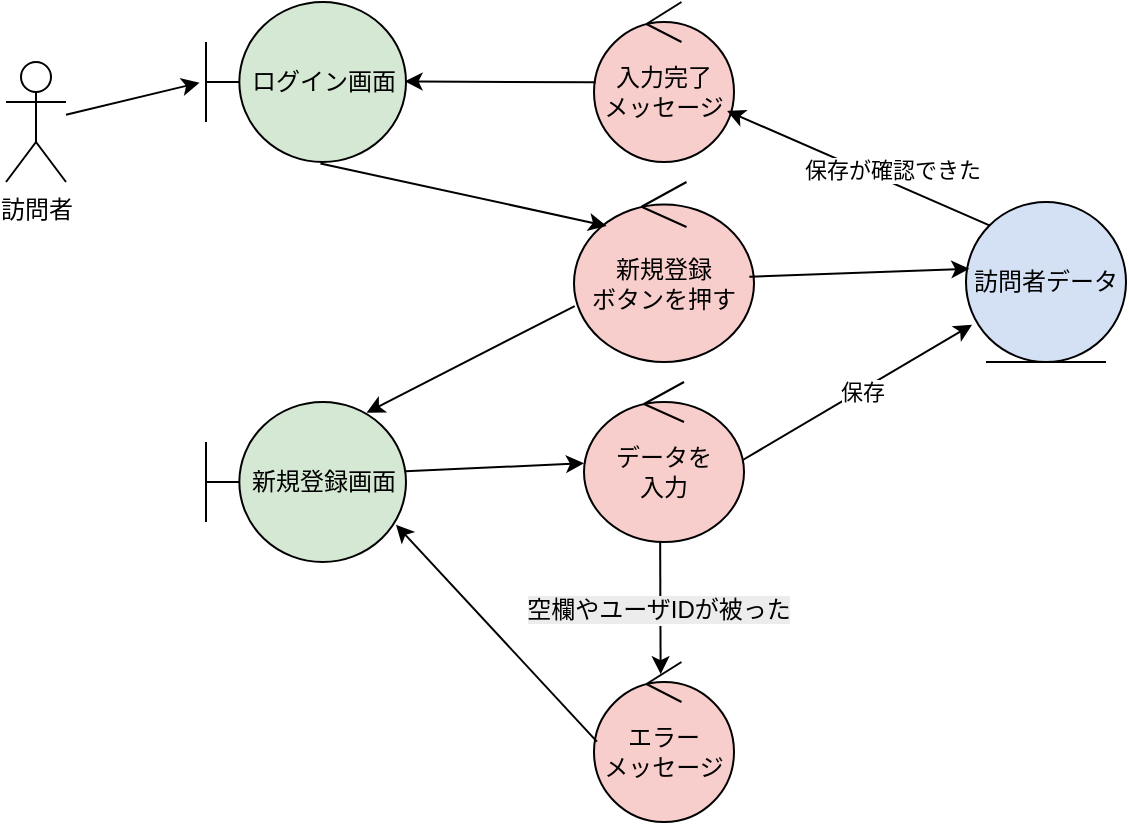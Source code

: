 <mxfile version="28.1.2">
  <diagram id="T4iM5JNEiDZyO0_GgNCu" name="ページ1">
    <mxGraphModel dx="1011" dy="501" grid="1" gridSize="10" guides="1" tooltips="1" connect="1" arrows="1" fold="1" page="1" pageScale="1" pageWidth="827" pageHeight="1169" math="0" shadow="0">
      <root>
        <mxCell id="0" />
        <mxCell id="1" parent="0" />
        <mxCell id="GlTGsxxahrGcEjfsaQrb-3" value="&lt;div&gt;新規登録&lt;/div&gt;&lt;div&gt;ボタンを押す&lt;/div&gt;" style="ellipse;shape=umlControl;whiteSpace=wrap;html=1;fillColor=#F8CECC;" parent="1" vertex="1">
          <mxGeometry x="334" y="160" width="90" height="90" as="geometry" />
        </mxCell>
        <mxCell id="GUVljLoRKj9EQi6932B5-1" value="訪問者データ" style="ellipse;shape=umlEntity;whiteSpace=wrap;html=1;fillColor=#D4E1F5;" parent="1" vertex="1">
          <mxGeometry x="530" y="170" width="80" height="80" as="geometry" />
        </mxCell>
        <mxCell id="GUVljLoRKj9EQi6932B5-3" value="訪問者&lt;div&gt;&lt;br&gt;&lt;/div&gt;" style="shape=umlActor;verticalLabelPosition=bottom;verticalAlign=top;html=1;" parent="1" vertex="1">
          <mxGeometry x="50" y="100" width="30" height="60" as="geometry" />
        </mxCell>
        <mxCell id="GUVljLoRKj9EQi6932B5-4" value="ログイン画面" style="shape=umlBoundary;whiteSpace=wrap;html=1;fillColor=#D5E8D4;" parent="1" vertex="1">
          <mxGeometry x="150" y="70" width="100" height="80" as="geometry" />
        </mxCell>
        <mxCell id="GUVljLoRKj9EQi6932B5-13" value="" style="endArrow=classic;html=1;rounded=0;entryX=-0.032;entryY=0.504;entryDx=0;entryDy=0;entryPerimeter=0;" parent="1" source="GUVljLoRKj9EQi6932B5-3" target="GUVljLoRKj9EQi6932B5-4" edge="1">
          <mxGeometry width="50" height="50" relative="1" as="geometry">
            <mxPoint x="220" y="240" as="sourcePoint" />
            <mxPoint x="270" y="190" as="targetPoint" />
          </mxGeometry>
        </mxCell>
        <mxCell id="GUVljLoRKj9EQi6932B5-14" value="" style="endArrow=classic;html=1;rounded=0;entryX=0.181;entryY=0.244;entryDx=0;entryDy=0;entryPerimeter=0;exitX=0.572;exitY=1.009;exitDx=0;exitDy=0;exitPerimeter=0;" parent="1" source="GUVljLoRKj9EQi6932B5-4" target="GlTGsxxahrGcEjfsaQrb-3" edge="1">
          <mxGeometry width="50" height="50" relative="1" as="geometry">
            <mxPoint x="257" y="118" as="sourcePoint" />
            <mxPoint x="324" y="102" as="targetPoint" />
          </mxGeometry>
        </mxCell>
        <mxCell id="GUVljLoRKj9EQi6932B5-15" value="新規登録画面" style="shape=umlBoundary;whiteSpace=wrap;html=1;fillColor=#D5E8D4;" parent="1" vertex="1">
          <mxGeometry x="150" y="270" width="100" height="80" as="geometry" />
        </mxCell>
        <mxCell id="GUVljLoRKj9EQi6932B5-16" value="" style="endArrow=classic;html=1;rounded=0;entryX=0.803;entryY=0.067;entryDx=0;entryDy=0;entryPerimeter=0;exitX=0.004;exitY=0.689;exitDx=0;exitDy=0;exitPerimeter=0;" parent="1" source="GlTGsxxahrGcEjfsaQrb-3" target="GUVljLoRKj9EQi6932B5-15" edge="1">
          <mxGeometry width="50" height="50" relative="1" as="geometry">
            <mxPoint x="310" y="160" as="sourcePoint" />
            <mxPoint x="384" y="167" as="targetPoint" />
          </mxGeometry>
        </mxCell>
        <mxCell id="GUVljLoRKj9EQi6932B5-17" value="データを&lt;div&gt;入力&lt;/div&gt;" style="ellipse;shape=umlControl;whiteSpace=wrap;html=1;fillColor=#F8CECC;" parent="1" vertex="1">
          <mxGeometry x="339" y="260" width="80" height="80" as="geometry" />
        </mxCell>
        <mxCell id="GUVljLoRKj9EQi6932B5-18" value="" style="endArrow=classic;html=1;rounded=0;entryX=0;entryY=0.508;entryDx=0;entryDy=0;entryPerimeter=0;exitX=0.997;exitY=0.433;exitDx=0;exitDy=0;exitPerimeter=0;" parent="1" source="GUVljLoRKj9EQi6932B5-15" target="GUVljLoRKj9EQi6932B5-17" edge="1">
          <mxGeometry width="50" height="50" relative="1" as="geometry">
            <mxPoint x="300" y="230" as="sourcePoint" />
            <mxPoint x="290" y="205" as="targetPoint" />
          </mxGeometry>
        </mxCell>
        <mxCell id="GUVljLoRKj9EQi6932B5-19" value="エラー&lt;div&gt;メッセージ&lt;/div&gt;" style="ellipse;shape=umlControl;whiteSpace=wrap;html=1;fillColor=#F8CECC;" parent="1" vertex="1">
          <mxGeometry x="344" y="400" width="70" height="80" as="geometry" />
        </mxCell>
        <mxCell id="GUVljLoRKj9EQi6932B5-21" value="" style="endArrow=classic;html=1;rounded=0;entryX=0.038;entryY=0.767;entryDx=0;entryDy=0;exitX=0.995;exitY=0.486;exitDx=0;exitDy=0;exitPerimeter=0;entryPerimeter=0;" parent="1" source="GUVljLoRKj9EQi6932B5-17" target="GUVljLoRKj9EQi6932B5-1" edge="1">
          <mxGeometry width="50" height="50" relative="1" as="geometry">
            <mxPoint x="269" y="330" as="sourcePoint" />
            <mxPoint x="170" y="375" as="targetPoint" />
          </mxGeometry>
        </mxCell>
        <mxCell id="GUVljLoRKj9EQi6932B5-25" value="保存" style="edgeLabel;html=1;align=center;verticalAlign=middle;resizable=0;points=[];" parent="GUVljLoRKj9EQi6932B5-21" vertex="1" connectable="0">
          <mxGeometry x="0.023" y="-1" relative="1" as="geometry">
            <mxPoint as="offset" />
          </mxGeometry>
        </mxCell>
        <mxCell id="GUVljLoRKj9EQi6932B5-22" value="" style="endArrow=classic;html=1;rounded=0;entryX=0.476;entryY=0.076;entryDx=0;entryDy=0;entryPerimeter=0;exitX=0.476;exitY=0.999;exitDx=0;exitDy=0;exitPerimeter=0;" parent="1" source="GUVljLoRKj9EQi6932B5-17" target="GUVljLoRKj9EQi6932B5-19" edge="1">
          <mxGeometry width="50" height="50" relative="1" as="geometry">
            <mxPoint x="379" y="380" as="sourcePoint" />
            <mxPoint x="280" y="425" as="targetPoint" />
          </mxGeometry>
        </mxCell>
        <mxCell id="GUVljLoRKj9EQi6932B5-36" value="&lt;span style=&quot;font-size: 12px; background-color: rgb(236, 236, 236);&quot;&gt;空欄やユーザIDが被った&lt;/span&gt;" style="edgeLabel;html=1;align=center;verticalAlign=middle;resizable=0;points=[];" parent="GUVljLoRKj9EQi6932B5-22" vertex="1" connectable="0">
          <mxGeometry x="0.022" y="-1" relative="1" as="geometry">
            <mxPoint as="offset" />
          </mxGeometry>
        </mxCell>
        <mxCell id="GUVljLoRKj9EQi6932B5-24" value="" style="endArrow=classic;html=1;rounded=0;entryX=0.95;entryY=0.767;entryDx=0;entryDy=0;entryPerimeter=0;exitX=0.021;exitY=0.498;exitDx=0;exitDy=0;exitPerimeter=0;" parent="1" source="GUVljLoRKj9EQi6932B5-19" target="GUVljLoRKj9EQi6932B5-15" edge="1">
          <mxGeometry width="50" height="50" relative="1" as="geometry">
            <mxPoint x="509" y="140" as="sourcePoint" />
            <mxPoint x="410" y="185" as="targetPoint" />
          </mxGeometry>
        </mxCell>
        <mxCell id="GUVljLoRKj9EQi6932B5-26" value="入力完了&lt;div&gt;メッセージ&lt;/div&gt;" style="ellipse;shape=umlControl;whiteSpace=wrap;html=1;fillColor=#F8CECC;" parent="1" vertex="1">
          <mxGeometry x="344" y="70" width="70" height="80" as="geometry" />
        </mxCell>
        <mxCell id="GUVljLoRKj9EQi6932B5-32" value="" style="endArrow=classic;html=1;rounded=0;entryX=0.993;entryY=0.496;entryDx=0;entryDy=0;entryPerimeter=0;exitX=0.011;exitY=0.502;exitDx=0;exitDy=0;exitPerimeter=0;" parent="1" source="GUVljLoRKj9EQi6932B5-26" target="GUVljLoRKj9EQi6932B5-4" edge="1">
          <mxGeometry width="50" height="50" relative="1" as="geometry">
            <mxPoint x="344" y="110" as="sourcePoint" />
            <mxPoint x="330" y="150" as="targetPoint" />
          </mxGeometry>
        </mxCell>
        <mxCell id="GUVljLoRKj9EQi6932B5-34" value="" style="endArrow=classic;html=1;rounded=0;entryX=0.951;entryY=0.681;entryDx=0;entryDy=0;entryPerimeter=0;exitX=0;exitY=0;exitDx=0;exitDy=0;" parent="1" source="GUVljLoRKj9EQi6932B5-1" target="GUVljLoRKj9EQi6932B5-26" edge="1">
          <mxGeometry width="50" height="50" relative="1" as="geometry">
            <mxPoint x="480" y="173" as="sourcePoint" />
            <mxPoint x="565" y="90" as="targetPoint" />
          </mxGeometry>
        </mxCell>
        <mxCell id="GUVljLoRKj9EQi6932B5-35" value="保存が確認できた" style="edgeLabel;html=1;align=center;verticalAlign=middle;resizable=0;points=[];" parent="GUVljLoRKj9EQi6932B5-34" vertex="1" connectable="0">
          <mxGeometry x="-0.305" y="3" relative="1" as="geometry">
            <mxPoint x="-2" y="-11" as="offset" />
          </mxGeometry>
        </mxCell>
        <mxCell id="L_Y-IOkoSUuTn-ddVOLL-2" value="" style="endArrow=classic;html=1;rounded=0;entryX=0.021;entryY=0.417;entryDx=0;entryDy=0;entryPerimeter=0;exitX=0.974;exitY=0.526;exitDx=0;exitDy=0;exitPerimeter=0;" edge="1" parent="1" source="GlTGsxxahrGcEjfsaQrb-3" target="GUVljLoRKj9EQi6932B5-1">
          <mxGeometry width="50" height="50" relative="1" as="geometry">
            <mxPoint x="336" y="240" as="sourcePoint" />
            <mxPoint x="210" y="327" as="targetPoint" />
          </mxGeometry>
        </mxCell>
      </root>
    </mxGraphModel>
  </diagram>
</mxfile>
